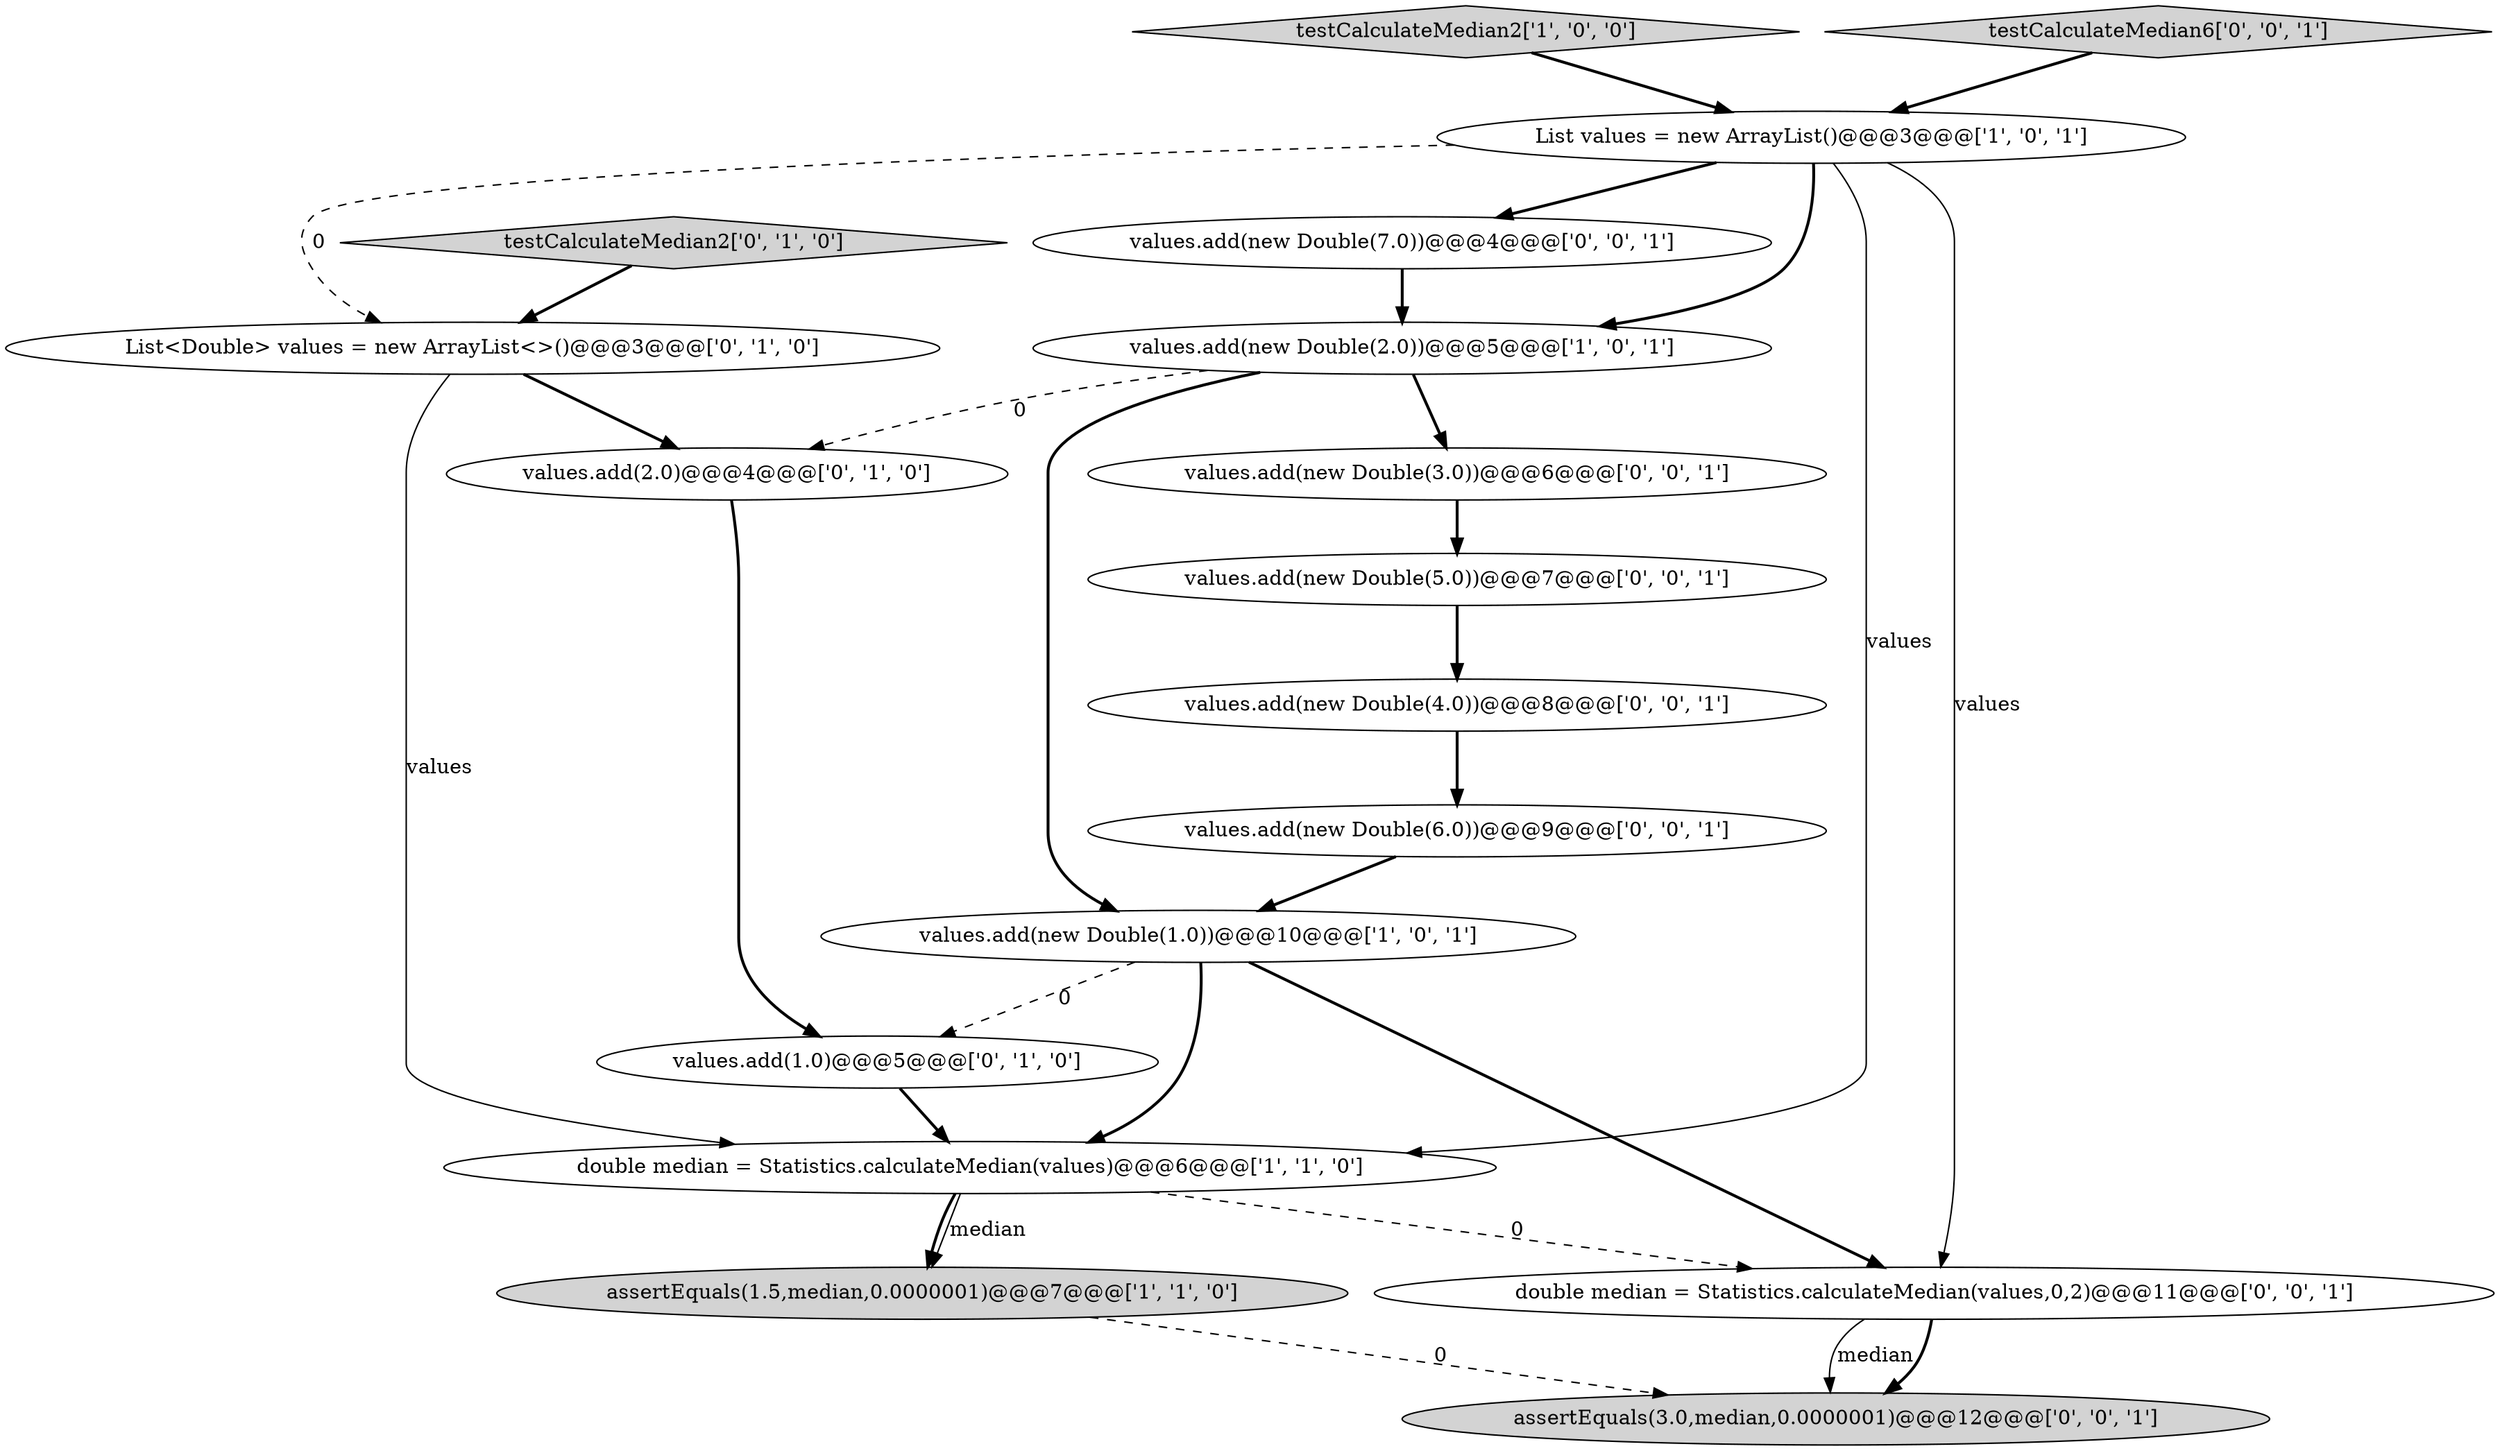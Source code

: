 digraph {
4 [style = filled, label = "List values = new ArrayList()@@@3@@@['1', '0', '1']", fillcolor = white, shape = ellipse image = "AAA0AAABBB1BBB"];
3 [style = filled, label = "values.add(new Double(2.0))@@@5@@@['1', '0', '1']", fillcolor = white, shape = ellipse image = "AAA0AAABBB1BBB"];
0 [style = filled, label = "values.add(new Double(1.0))@@@10@@@['1', '0', '1']", fillcolor = white, shape = ellipse image = "AAA0AAABBB1BBB"];
1 [style = filled, label = "assertEquals(1.5,median,0.0000001)@@@7@@@['1', '1', '0']", fillcolor = lightgray, shape = ellipse image = "AAA0AAABBB1BBB"];
16 [style = filled, label = "values.add(new Double(3.0))@@@6@@@['0', '0', '1']", fillcolor = white, shape = ellipse image = "AAA0AAABBB3BBB"];
15 [style = filled, label = "values.add(new Double(4.0))@@@8@@@['0', '0', '1']", fillcolor = white, shape = ellipse image = "AAA0AAABBB3BBB"];
9 [style = filled, label = "List<Double> values = new ArrayList<>()@@@3@@@['0', '1', '0']", fillcolor = white, shape = ellipse image = "AAA1AAABBB2BBB"];
2 [style = filled, label = "double median = Statistics.calculateMedian(values)@@@6@@@['1', '1', '0']", fillcolor = white, shape = ellipse image = "AAA0AAABBB1BBB"];
7 [style = filled, label = "values.add(1.0)@@@5@@@['0', '1', '0']", fillcolor = white, shape = ellipse image = "AAA1AAABBB2BBB"];
5 [style = filled, label = "testCalculateMedian2['1', '0', '0']", fillcolor = lightgray, shape = diamond image = "AAA0AAABBB1BBB"];
10 [style = filled, label = "values.add(new Double(7.0))@@@4@@@['0', '0', '1']", fillcolor = white, shape = ellipse image = "AAA0AAABBB3BBB"];
12 [style = filled, label = "values.add(new Double(6.0))@@@9@@@['0', '0', '1']", fillcolor = white, shape = ellipse image = "AAA0AAABBB3BBB"];
17 [style = filled, label = "values.add(new Double(5.0))@@@7@@@['0', '0', '1']", fillcolor = white, shape = ellipse image = "AAA0AAABBB3BBB"];
6 [style = filled, label = "values.add(2.0)@@@4@@@['0', '1', '0']", fillcolor = white, shape = ellipse image = "AAA1AAABBB2BBB"];
8 [style = filled, label = "testCalculateMedian2['0', '1', '0']", fillcolor = lightgray, shape = diamond image = "AAA0AAABBB2BBB"];
13 [style = filled, label = "double median = Statistics.calculateMedian(values,0,2)@@@11@@@['0', '0', '1']", fillcolor = white, shape = ellipse image = "AAA0AAABBB3BBB"];
11 [style = filled, label = "assertEquals(3.0,median,0.0000001)@@@12@@@['0', '0', '1']", fillcolor = lightgray, shape = ellipse image = "AAA0AAABBB3BBB"];
14 [style = filled, label = "testCalculateMedian6['0', '0', '1']", fillcolor = lightgray, shape = diamond image = "AAA0AAABBB3BBB"];
12->0 [style = bold, label=""];
0->7 [style = dashed, label="0"];
13->11 [style = solid, label="median"];
8->9 [style = bold, label=""];
1->11 [style = dashed, label="0"];
4->9 [style = dashed, label="0"];
15->12 [style = bold, label=""];
3->6 [style = dashed, label="0"];
2->1 [style = solid, label="median"];
4->13 [style = solid, label="values"];
0->13 [style = bold, label=""];
5->4 [style = bold, label=""];
10->3 [style = bold, label=""];
9->6 [style = bold, label=""];
13->11 [style = bold, label=""];
17->15 [style = bold, label=""];
3->0 [style = bold, label=""];
2->1 [style = bold, label=""];
4->2 [style = solid, label="values"];
4->10 [style = bold, label=""];
16->17 [style = bold, label=""];
3->16 [style = bold, label=""];
0->2 [style = bold, label=""];
6->7 [style = bold, label=""];
14->4 [style = bold, label=""];
4->3 [style = bold, label=""];
9->2 [style = solid, label="values"];
2->13 [style = dashed, label="0"];
7->2 [style = bold, label=""];
}
